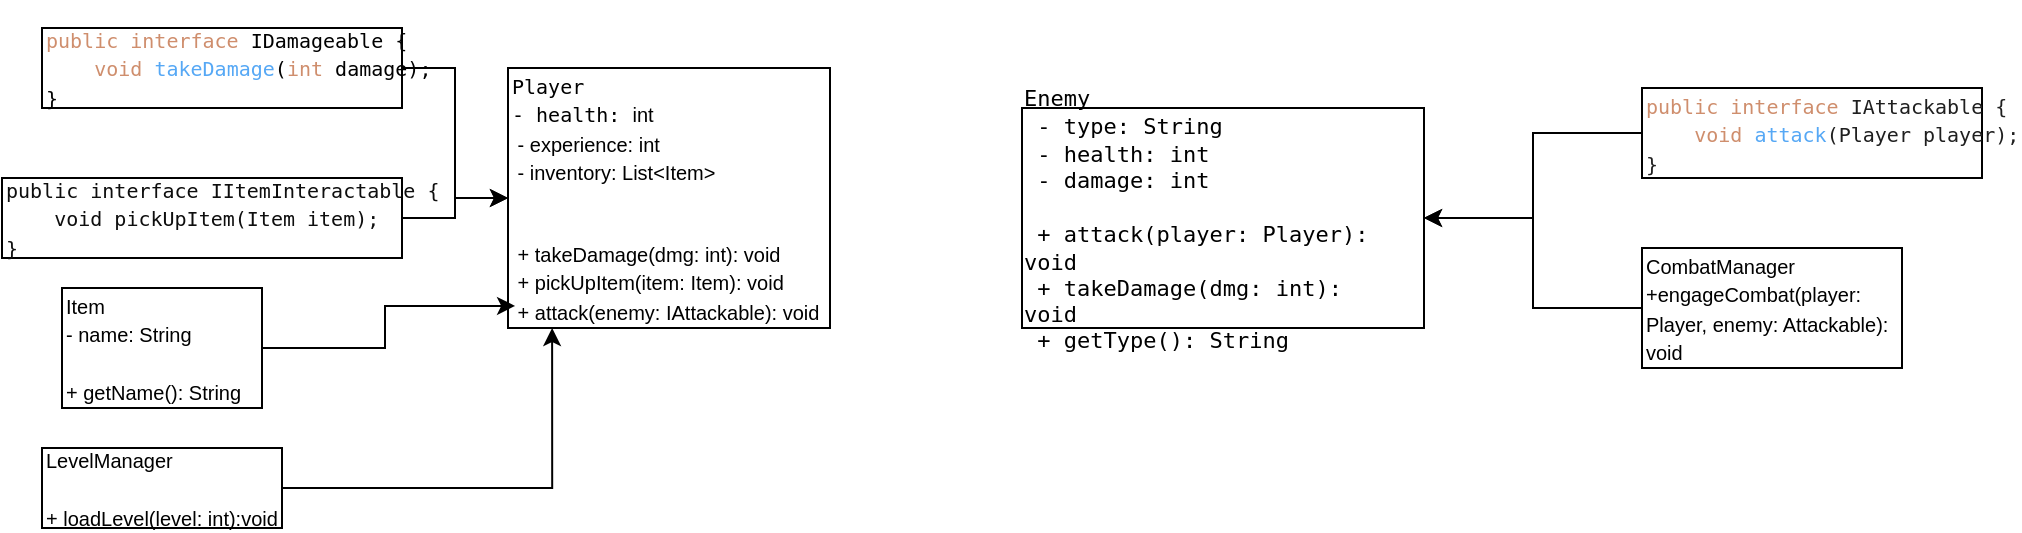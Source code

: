 <mxfile version="26.0.11">
  <diagram name="Страница — 1" id="UK1dN_PtLqfpij_CfqP0">
    <mxGraphModel grid="1" page="1" gridSize="10" guides="1" tooltips="1" connect="1" arrows="1" fold="1" pageScale="1" pageWidth="827" pageHeight="1169" math="0" shadow="0">
      <root>
        <mxCell id="0" />
        <mxCell id="1" parent="0" />
        <mxCell id="p7SZA3qrHcQrK9wnZmaH-15" value="" style="edgeStyle=orthogonalEdgeStyle;rounded=0;orthogonalLoop=1;jettySize=auto;html=1;" edge="1" parent="1" source="p7SZA3qrHcQrK9wnZmaH-5" target="p7SZA3qrHcQrK9wnZmaH-13">
          <mxGeometry relative="1" as="geometry" />
        </mxCell>
        <mxCell id="p7SZA3qrHcQrK9wnZmaH-5" value="&lt;div style=&quot;&quot;&gt;&lt;pre style=&quot;font-family: &amp;quot;JetBrains Mono&amp;quot;, monospace;&quot;&gt;&lt;span&gt;&lt;font style=&quot;color: rgb(14, 14, 14); line-height: 90%; font-size: 10px;&quot;&gt;public interface IItemInteractable {&lt;br&gt;    void pickUpItem(Item item);&lt;br&gt;}&lt;/font&gt;&lt;/span&gt;&lt;/pre&gt;&lt;/div&gt;" style="rounded=0;whiteSpace=wrap;html=1;align=left;" vertex="1" parent="1">
          <mxGeometry y="195" width="200" height="40" as="geometry" />
        </mxCell>
        <mxCell id="p7SZA3qrHcQrK9wnZmaH-14" value="" style="edgeStyle=orthogonalEdgeStyle;rounded=0;orthogonalLoop=1;jettySize=auto;html=1;" edge="1" parent="1" source="p7SZA3qrHcQrK9wnZmaH-6" target="p7SZA3qrHcQrK9wnZmaH-13">
          <mxGeometry relative="1" as="geometry" />
        </mxCell>
        <mxCell id="p7SZA3qrHcQrK9wnZmaH-6" value="&lt;div&gt;&lt;pre style=&quot;font-family: &amp;quot;JetBrains Mono&amp;quot;, monospace;&quot;&gt;&lt;font style=&quot;line-height: 90%; color: rgb(0, 0, 0); font-size: 10px;&quot;&gt;&lt;span style=&quot;color: rgb(207, 142, 109);&quot;&gt;public interface &lt;/span&gt;IDamageable {&lt;br&gt;    &lt;span style=&quot;color: rgb(207, 142, 109);&quot;&gt;void &lt;/span&gt;&lt;span style=&quot;color: rgb(86, 168, 245);&quot;&gt;takeDamage&lt;/span&gt;(&lt;span style=&quot;color: rgb(207, 142, 109);&quot;&gt;int &lt;/span&gt;damage);&lt;br&gt;}&lt;/font&gt;&lt;/pre&gt;&lt;/div&gt;" style="rounded=0;whiteSpace=wrap;html=1;align=left;" vertex="1" parent="1">
          <mxGeometry x="20" y="120" width="180" height="40" as="geometry" />
        </mxCell>
        <mxCell id="p7SZA3qrHcQrK9wnZmaH-12" value="" style="edgeStyle=orthogonalEdgeStyle;rounded=0;orthogonalLoop=1;jettySize=auto;html=1;" edge="1" parent="1" source="p7SZA3qrHcQrK9wnZmaH-7" target="p7SZA3qrHcQrK9wnZmaH-11">
          <mxGeometry relative="1" as="geometry" />
        </mxCell>
        <mxCell id="p7SZA3qrHcQrK9wnZmaH-7" value="&lt;div&gt;&lt;pre style=&quot;font-family: &amp;quot;JetBrains Mono&amp;quot;, monospace;&quot;&gt;&lt;font style=&quot;line-height: 90%; color: rgb(31, 31, 31); font-size: 10px;&quot;&gt;&lt;span style=&quot;color: rgb(207, 142, 109);&quot;&gt;public interface &lt;/span&gt;IAttackable {&lt;br&gt;    &lt;span style=&quot;color: rgb(207, 142, 109);&quot;&gt;void &lt;/span&gt;&lt;span style=&quot;color: rgb(86, 168, 245);&quot;&gt;attack&lt;/span&gt;(Player player);&lt;br&gt;}&lt;/font&gt;&lt;/pre&gt;&lt;/div&gt;" style="rounded=0;whiteSpace=wrap;html=1;align=left;" vertex="1" parent="1">
          <mxGeometry x="820" y="150" width="170" height="45" as="geometry" />
        </mxCell>
        <mxCell id="p7SZA3qrHcQrK9wnZmaH-11" value="&lt;pre style=&quot;&quot;&gt;&lt;div style=&quot;font-family: &amp;quot;JetBrains Mono&amp;quot;, monospace; text-align: left;&quot;&gt;&lt;font style=&quot;font-size: 11px;&quot;&gt;&lt;span style=&quot;white-space: normal;&quot;&gt;Enemy&lt;/span&gt;&lt;/font&gt;&lt;/div&gt;&lt;div style=&quot;font-family: &amp;quot;JetBrains Mono&amp;quot;, monospace;&quot;&gt;&lt;div style=&quot;text-align: left;&quot;&gt;&lt;font&gt;&lt;span style=&quot;font-size: 11px; background-color: transparent; white-space: normal;&quot;&gt;&amp;nbsp;- &lt;/span&gt;&lt;span style=&quot;font-size: 11px; background-color: transparent; white-space: normal;&quot; class=&quot;hljs-keyword&quot;&gt;type&lt;/span&gt;&lt;span style=&quot;font-size: 11px; background-color: transparent; white-space: normal;&quot;&gt;: String&amp;nbsp; &amp;nbsp; &amp;nbsp; &amp;nbsp; &amp;nbsp; &amp;nbsp; &amp;nbsp; &amp;nbsp;&lt;/span&gt;&lt;/font&gt;&lt;/div&gt;&lt;font style=&quot;font-size: 11px;&quot;&gt;&lt;div style=&quot;text-align: left;&quot;&gt;&lt;span style=&quot;background-color: transparent; white-space: normal;&quot;&gt;&amp;nbsp;- health: &lt;/span&gt;&lt;span style=&quot;background-color: transparent; white-space: normal;&quot; class=&quot;hljs-type&quot;&gt;int&lt;/span&gt;&lt;span style=&quot;background-color: transparent; white-space: normal;&quot;&gt;&amp;nbsp; &amp;nbsp; &amp;nbsp; &amp;nbsp; &amp;nbsp; &amp;nbsp; &amp;nbsp; &amp;nbsp;&amp;nbsp;&lt;/span&gt;&lt;/div&gt;&lt;div style=&quot;text-align: left;&quot;&gt;&lt;span style=&quot;background-color: transparent; white-space: normal;&quot;&gt;&amp;nbsp;- damage: &lt;/span&gt;&lt;span style=&quot;background-color: transparent; white-space: normal;&quot; class=&quot;hljs-type&quot;&gt;int&lt;/span&gt;&lt;span style=&quot;background-color: transparent; white-space: normal;&quot;&gt;&amp;nbsp; &amp;nbsp; &amp;nbsp; &amp;nbsp; &amp;nbsp; &amp;nbsp; &amp;nbsp; &amp;nbsp;&amp;nbsp;&lt;/span&gt;&lt;/div&gt;&lt;/font&gt;&lt;/div&gt;&lt;div style=&quot;&quot;&gt;&lt;div style=&quot;text-align: left;&quot;&gt;&lt;font face=&quot;JetBrains Mono, monospace&quot;&gt;&lt;span style=&quot;font-size: 11px;&quot;&gt;&lt;br&gt;&lt;/span&gt;&lt;/font&gt;&lt;/div&gt;&lt;font style=&quot;font-family: &amp;quot;JetBrains Mono&amp;quot;, monospace; font-size: 11px;&quot;&gt;&lt;div style=&quot;text-align: left;&quot;&gt;&lt;span style=&quot;background-color: transparent; white-space: normal;&quot;&gt;&amp;nbsp;+ attack(player: Player): &lt;/span&gt;&lt;span style=&quot;background-color: transparent; white-space: normal;&quot; class=&quot;hljs-type&quot;&gt;void&lt;/span&gt;&lt;span style=&quot;background-color: transparent; white-space: normal;&quot;&gt;&amp;nbsp;&lt;/span&gt;&lt;/div&gt;&lt;div style=&quot;text-align: left;&quot;&gt;&lt;span style=&quot;background-color: transparent; white-space: normal;&quot;&gt;&amp;nbsp;+ takeDamage(dmg: &lt;/span&gt;&lt;span style=&quot;background-color: transparent; white-space: normal;&quot; class=&quot;hljs-type&quot;&gt;int&lt;/span&gt;&lt;span style=&quot;background-color: transparent; white-space: normal;&quot;&gt;): &lt;/span&gt;&lt;span style=&quot;background-color: transparent; white-space: normal;&quot; class=&quot;hljs-type&quot;&gt;void&lt;/span&gt;&lt;span style=&quot;background-color: transparent; white-space: normal;&quot;&gt;&amp;nbsp;&amp;nbsp;&lt;/span&gt;&lt;/div&gt;&lt;div style=&quot;text-align: left;&quot;&gt;&lt;span style=&quot;background-color: transparent; white-space: normal;&quot;&gt;&amp;nbsp;+ getType(): String&lt;/span&gt;&lt;/div&gt;&lt;/font&gt;&lt;/div&gt;&lt;/pre&gt;" style="rounded=0;whiteSpace=wrap;html=1;" vertex="1" parent="1">
          <mxGeometry x="510" y="160" width="201" height="110" as="geometry" />
        </mxCell>
        <mxCell id="p7SZA3qrHcQrK9wnZmaH-13" value="&lt;div style=&quot;&quot;&gt;&lt;pre style=&quot;font-family: &amp;quot;JetBrains Mono&amp;quot;, monospace;&quot;&gt;&lt;font style=&quot;font-size: 10px;&quot;&gt;&lt;span&gt;&lt;font style=&quot;line-height: 110%; color: rgb(0, 0, 0);&quot;&gt;Player&lt;br&gt;&lt;/font&gt;&lt;/span&gt;- health: &lt;span style=&quot;background-color: transparent; color: light-dark(rgb(0, 0, 0), rgb(255, 255, 255)); font-family: Helvetica; white-space: normal;&quot; class=&quot;hljs-type&quot;&gt;int&lt;/span&gt;&lt;span style=&quot;background-color: transparent; color: light-dark(rgb(0, 0, 0), rgb(255, 255, 255)); font-family: Helvetica; white-space: normal;&quot;&gt;&lt;br&gt;&amp;nbsp;- experience: &lt;/span&gt;&lt;span style=&quot;background-color: transparent; color: light-dark(rgb(0, 0, 0), rgb(255, 255, 255)); font-family: Helvetica; white-space: normal;&quot; class=&quot;hljs-type&quot;&gt;int&lt;/span&gt;&lt;span style=&quot;background-color: transparent; color: light-dark(rgb(0, 0, 0), rgb(255, 255, 255)); font-family: Helvetica; white-space: normal;&quot;&gt;&amp;nbsp;&lt;br&gt;&amp;nbsp;- inventory: List&amp;lt;Item&amp;gt;&amp;nbsp;&lt;/span&gt;&lt;/font&gt;&lt;/pre&gt;&lt;pre style=&quot;font-family: &amp;quot;JetBrains Mono&amp;quot;, monospace;&quot;&gt;&lt;font style=&quot;font-size: 10px;&quot;&gt;&lt;span style=&quot;background-color: transparent; color: light-dark(rgb(0, 0, 0), rgb(255, 255, 255)); font-family: Helvetica; white-space: normal;&quot;&gt;&lt;br&gt;&amp;nbsp;+ takeDamage(dmg: &lt;/span&gt;&lt;span style=&quot;background-color: transparent; color: light-dark(rgb(0, 0, 0), rgb(255, 255, 255)); font-family: Helvetica; white-space: normal;&quot; class=&quot;hljs-type&quot;&gt;int&lt;/span&gt;&lt;span style=&quot;background-color: transparent; color: light-dark(rgb(0, 0, 0), rgb(255, 255, 255)); font-family: Helvetica; white-space: normal;&quot;&gt;): &lt;/span&gt;&lt;span style=&quot;background-color: transparent; color: light-dark(rgb(0, 0, 0), rgb(255, 255, 255)); font-family: Helvetica; white-space: normal;&quot; class=&quot;hljs-type&quot;&gt;void&lt;/span&gt;&lt;span style=&quot;background-color: transparent; color: light-dark(rgb(0, 0, 0), rgb(255, 255, 255)); font-family: Helvetica; white-space: normal;&quot;&gt;&amp;nbsp;&lt;br&gt;&amp;nbsp;+ pickUpItem(item: Item): &lt;/span&gt;&lt;span style=&quot;background-color: transparent; color: light-dark(rgb(0, 0, 0), rgb(255, 255, 255)); font-family: Helvetica; white-space: normal;&quot; class=&quot;hljs-type&quot;&gt;void&lt;/span&gt;&lt;span style=&quot;background-color: transparent; color: light-dark(rgb(0, 0, 0), rgb(255, 255, 255)); font-family: Helvetica; white-space: normal;&quot;&gt;&amp;nbsp;&lt;br&gt;&amp;nbsp;+ attack(enemy: IAttackable): &lt;/span&gt;&lt;span style=&quot;background-color: transparent; color: light-dark(rgb(0, 0, 0), rgb(255, 255, 255)); font-family: Helvetica; white-space: normal;&quot; class=&quot;hljs-type&quot;&gt;void&lt;/span&gt;&lt;/font&gt;&lt;/pre&gt;&lt;/div&gt;" style="rounded=0;whiteSpace=wrap;html=1;align=left;" vertex="1" parent="1">
          <mxGeometry x="253" y="140" width="161" height="130" as="geometry" />
        </mxCell>
        <mxCell id="p7SZA3qrHcQrK9wnZmaH-16" value="&lt;font style=&quot;font-size: 10px;&quot;&gt;Item&amp;nbsp;&lt;br&gt;- &lt;span style=&quot;&quot; class=&quot;hljs-type&quot;&gt;name&lt;/span&gt;: String&amp;nbsp;&lt;br&gt;&lt;br&gt;+ getName(): String&amp;nbsp;&lt;/font&gt;" style="rounded=0;whiteSpace=wrap;html=1;align=left;" vertex="1" parent="1">
          <mxGeometry x="30" y="250" width="100" height="60" as="geometry" />
        </mxCell>
        <mxCell id="p7SZA3qrHcQrK9wnZmaH-17" style="edgeStyle=orthogonalEdgeStyle;rounded=0;orthogonalLoop=1;jettySize=auto;html=1;entryX=0.022;entryY=0.915;entryDx=0;entryDy=0;entryPerimeter=0;" edge="1" parent="1" source="p7SZA3qrHcQrK9wnZmaH-16" target="p7SZA3qrHcQrK9wnZmaH-13">
          <mxGeometry relative="1" as="geometry" />
        </mxCell>
        <mxCell id="p7SZA3qrHcQrK9wnZmaH-18" value="&lt;font style=&quot;font-size: 10px;&quot;&gt;LevelManager&lt;br&gt;&lt;br&gt;+ loadLevel(&lt;span style=&quot;&quot; class=&quot;hljs-keyword&quot;&gt;level&lt;/span&gt;: &lt;span style=&quot;&quot; class=&quot;hljs-type&quot;&gt;int&lt;/span&gt;):&lt;span style=&quot;&quot; class=&quot;hljs-type&quot;&gt;void&lt;/span&gt;&lt;/font&gt;" style="rounded=0;whiteSpace=wrap;html=1;align=left;" vertex="1" parent="1">
          <mxGeometry x="20" y="330" width="120" height="40" as="geometry" />
        </mxCell>
        <mxCell id="p7SZA3qrHcQrK9wnZmaH-20" value="" style="edgeStyle=orthogonalEdgeStyle;rounded=0;orthogonalLoop=1;jettySize=auto;html=1;" edge="1" parent="1" source="p7SZA3qrHcQrK9wnZmaH-19" target="p7SZA3qrHcQrK9wnZmaH-11">
          <mxGeometry relative="1" as="geometry" />
        </mxCell>
        <mxCell id="p7SZA3qrHcQrK9wnZmaH-19" value="&lt;font style=&quot;font-size: 10px;&quot;&gt;CombatManager&amp;nbsp;&lt;/font&gt;&lt;div&gt;&lt;font style=&quot;font-size: 10px;&quot;&gt;+engageCombat(player: Player, enemy: Attackable): &lt;span style=&quot;&quot; class=&quot;hljs-type&quot;&gt;void&lt;/span&gt;&lt;/font&gt;&lt;/div&gt;" style="rounded=0;whiteSpace=wrap;html=1;align=left;" vertex="1" parent="1">
          <mxGeometry x="820" y="230" width="130" height="60" as="geometry" />
        </mxCell>
        <mxCell id="p7SZA3qrHcQrK9wnZmaH-21" style="edgeStyle=orthogonalEdgeStyle;rounded=0;orthogonalLoop=1;jettySize=auto;html=1;entryX=0.137;entryY=1;entryDx=0;entryDy=0;entryPerimeter=0;" edge="1" parent="1" source="p7SZA3qrHcQrK9wnZmaH-18" target="p7SZA3qrHcQrK9wnZmaH-13">
          <mxGeometry relative="1" as="geometry" />
        </mxCell>
        <mxCell id="p7SZA3qrHcQrK9wnZmaH-24" style="edgeStyle=orthogonalEdgeStyle;rounded=0;orthogonalLoop=1;jettySize=auto;html=1;" edge="1" parent="1" source="p7SZA3qrHcQrK9wnZmaH-22" target="p7SZA3qrHcQrK9wnZmaH-11">
          <mxGeometry relative="1" as="geometry" />
        </mxCell>
        <mxCell id="p7SZA3qrHcQrK9wnZmaH-22" value="&lt;div style=&quot;&quot;&gt;&lt;pre style=&quot;font-family: &amp;quot;JetBrains Mono&amp;quot;, monospace;&quot;&gt;&lt;span&gt;&lt;font style=&quot;font-size: 10px; color: rgb(0, 0, 0);&quot;&gt;public class MonolithicAdventureGameRefactored {&lt;br&gt;    public static void main(String[] args) {&lt;br&gt;        Player player = new Player();&lt;br&gt;        Enemy monster = new Enemy(&quot;Ghoul&quot;, 10);&lt;br&gt;        Item sword = new Item(&quot;Katana&quot;);&lt;br&gt;        CombatManager combatManager = new CombatManager();&lt;br&gt;        LevelManager levelManager = new LevelManager();&lt;br&gt;        levelManager.loadLevel(1);&lt;br&gt;        player.pickUpItem(sword);&lt;br&gt;        combatManager.engageCombat(player,monster);&lt;br&gt;    }&lt;br&gt;